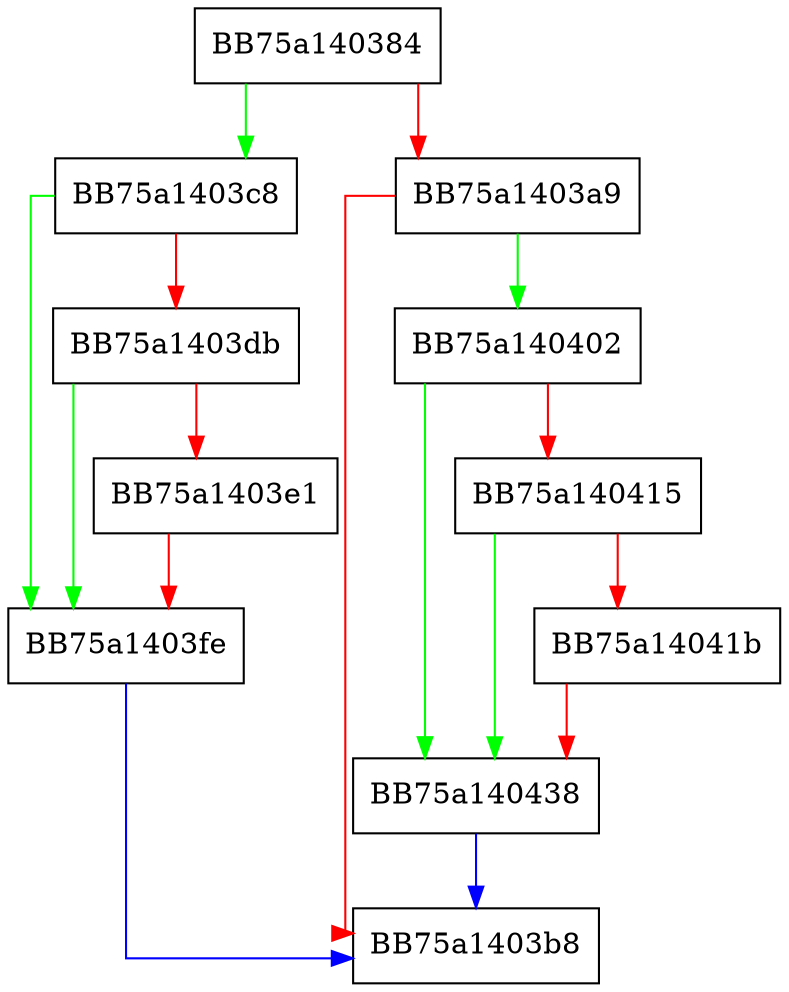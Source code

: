 digraph SyncScanReplyPreParse {
  node [shape="box"];
  graph [splines=ortho];
  BB75a140384 -> BB75a1403c8 [color="green"];
  BB75a140384 -> BB75a1403a9 [color="red"];
  BB75a1403a9 -> BB75a140402 [color="green"];
  BB75a1403a9 -> BB75a1403b8 [color="red"];
  BB75a1403c8 -> BB75a1403fe [color="green"];
  BB75a1403c8 -> BB75a1403db [color="red"];
  BB75a1403db -> BB75a1403fe [color="green"];
  BB75a1403db -> BB75a1403e1 [color="red"];
  BB75a1403e1 -> BB75a1403fe [color="red"];
  BB75a1403fe -> BB75a1403b8 [color="blue"];
  BB75a140402 -> BB75a140438 [color="green"];
  BB75a140402 -> BB75a140415 [color="red"];
  BB75a140415 -> BB75a140438 [color="green"];
  BB75a140415 -> BB75a14041b [color="red"];
  BB75a14041b -> BB75a140438 [color="red"];
  BB75a140438 -> BB75a1403b8 [color="blue"];
}